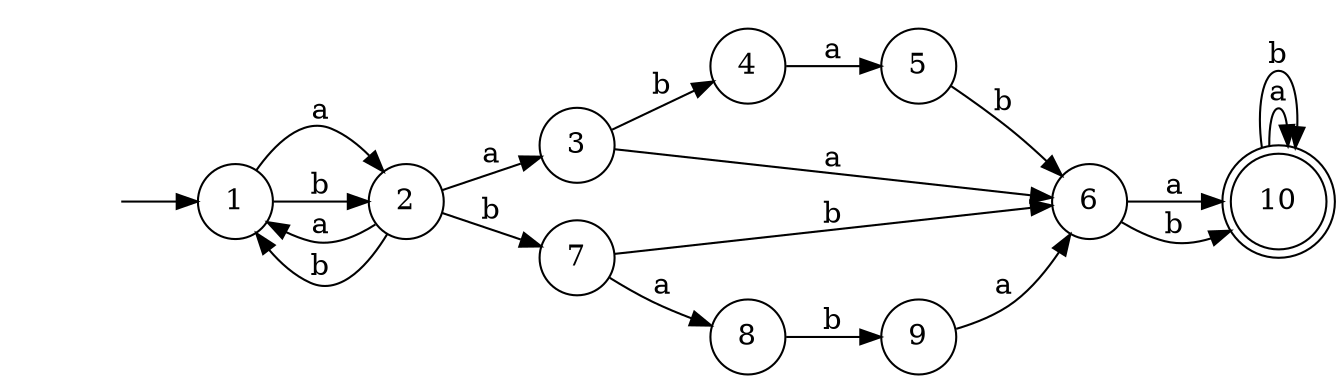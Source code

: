 digraph {
  rankdir=LR;
  node [shape = none, label=""]; 0;
  node [shape = circle, label="1"]; 1;
  node [shape = circle, label="2"]; 2;
  node [shape = circle, label="3"]; 3;
  node [shape = circle, label="4"]; 4;
  node [shape = circle, label="5"]; 5;
  node [shape = circle, label="6"]; 6;
  node [shape = circle, label="7"]; 7;
  node [shape = circle, label="8"]; 8;
  node [shape = circle, label="9"]; 9;
  node [shape = doublecircle, label="10"]; 10;
  0 -> 1 [label=""]
  1 -> 2 [label = "a"];
  1 -> 2 [label = "b"];
  2 -> 1 [label = "a"];
  2 -> 1 [label = "b"];
  2 -> 3 [label = "a"];
  2 -> 7 [label = "b"];
  3 -> 4 [label = "b"];
  4 -> 5 [label = "a"];
  5 -> 6 [label = "b"];
  3 -> 6 [label = "a"];
  7 -> 8 [label = "a"];
  8 -> 9 [label = "b"];
  9 -> 6 [label = "a"];
  7 -> 6 [label = "b"];
  6 -> 10 [label = "a"];
  6 -> 10 [label = "b"];
  10 -> 10 [label = "a"];
  10 -> 10 [label = "b"];
}
